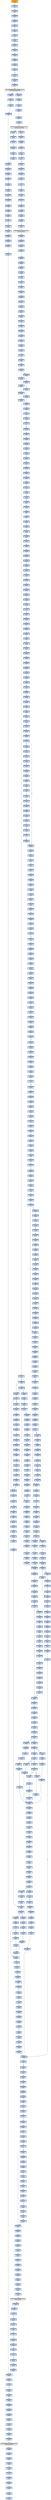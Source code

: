 strict digraph G {
	graph [bgcolor=transparent,
		name=G
	];
	node [color=lightsteelblue,
		fillcolor=lightsteelblue,
		shape=rectangle,
		style=filled
	];
	"0x004387e3"	[label="0x004387e3
cmpl"];
	"0x004387e5"	[label="0x004387e5
jae"];
	"0x004387e3" -> "0x004387e5"	[color="#000000"];
	"0x004389b1"	[label="0x004389b1
pushl"];
	"0x004389b2"	[label="0x004389b2
pushl"];
	"0x004389b1" -> "0x004389b2"	[color="#000000"];
	"0x004389c2"	[label="0x004389c2
incl"];
	"0x004389c3"	[label="0x004389c3
movb"];
	"0x004389c2" -> "0x004389c3"	[color="#000000"];
	"0x00438ea8"	[label="0x00438ea8
shll"];
	"0x00438eab"	[label="0x00438eab
movb"];
	"0x00438ea8" -> "0x00438eab"	[color="#000000"];
	"0x00438d34"	[label="0x00438d34
movl"];
	"0x00438d36"	[label="0x00438d36
movb"];
	"0x00438d34" -> "0x00438d36"	[color="#000000"];
	"0x00438abd"	[label="0x00438abd
pushl"];
	"0x00438ac2"	[label="0x00438ac2
call"];
	"0x00438abd" -> "0x00438ac2"	[color="#000000"];
	"0x004387b3"	[label="0x004387b3
pushl"];
	"0x004387b4"	[label="0x004387b4
movl"];
	"0x004387b3" -> "0x004387b4"	[color="#000000"];
	"0x00438864"	[label="0x00438864
xorl"];
	"0x00438866"	[label="0x00438866
movb"];
	"0x00438864" -> "0x00438866"	[color="#000000"];
	"0x00438b14"	[label="0x00438b14
movl"];
	"0x00438b1b"	[label="0x00438b1b
movl"];
	"0x00438b14" -> "0x00438b1b"	[color="#000000"];
	"0x00438993"	[label="0x00438993
incl"];
	"0x00438994"	[label="0x00438994
movl"];
	"0x00438993" -> "0x00438994"	[color="#000000"];
	"0x004380eb"	[label="0x004380eb
addl"];
	"0x004380f1"	[label="0x004380f1
pushl"];
	"0x004380eb" -> "0x004380f1"	[color="#000000"];
	"0x0043892b"	[label="0x0043892b
addl"];
	"0x0043892e"	[label="0x0043892e
cmpl"];
	"0x0043892b" -> "0x0043892e"	[color="#000000"];
	"0x00438b06"	[label="0x00438b06
movl"];
	"0x00438b08"	[label="0x00438b08
movl"];
	"0x00438b06" -> "0x00438b08"	[color="#000000"];
	"0x00438292"	[label="0x00438292
movl"];
	"0x00438298"	[label="0x00438298
movl"];
	"0x00438292" -> "0x00438298"	[color="#000000"];
	"0x00438395"	[label="0x00438395
pushl"];
	"0x00438396"	[label="0x00438396
pushl"];
	"0x00438395" -> "0x00438396"	[color="#000000"];
	"0x00438e6a"	[label="0x00438e6a
movl"];
	"0x00438e6d"	[label="0x00438e6d
movl"];
	"0x00438e6a" -> "0x00438e6d"	[color="#000000"];
	"0x00438bc7"	[label="0x00438bc7
call"];
	"0x004389b0"	[label="0x004389b0
pushl"];
	"0x00438bc7" -> "0x004389b0"	[color="#000000"];
	"0x00438153"	[label="0x00438153
popl"];
	"0x00438154"	[label="0x00438154
popl"];
	"0x00438153" -> "0x00438154"	[color="#000000"];
	"0x004388ad"	[label="0x004388ad
cmpl"];
	"0x004388b3"	[label="0x004388b3
movl"];
	"0x004388ad" -> "0x004388b3"	[color="#000000"];
	GETMODULEHANDLEA_KERNEL32_DLL	[color=lightgrey,
		fillcolor=lightgrey,
		label="GETMODULEHANDLEA_KERNEL32_DLL
GETMODULEHANDLEA"];
	"0x00438287"	[label="0x00438287
testl"];
	GETMODULEHANDLEA_KERNEL32_DLL -> "0x00438287"	[color="#000000"];
	"0x00438042"	[label="0x00438042
movl"];
	GETMODULEHANDLEA_KERNEL32_DLL -> "0x00438042"	[color="#000000"];
	"0x00438172"	[label="0x00438172
repz"];
	"0x00438174"	[label="0x00438174
movl"];
	"0x00438172" -> "0x00438174"	[color="#000000"];
	"0x00438a2f"	[label="0x00438a2f
jae"];
	"0x00438a38"	[label="0x00438a38
cmpl"];
	"0x00438a2f" -> "0x00438a38"	[color="#000000",
		label=T];
	"0x00438a31"	[label="0x00438a31
movl"];
	"0x00438a2f" -> "0x00438a31"	[color="#000000",
		label=F];
	"0x00438249"	[label="0x00438249
movl"];
	"0x0043824f"	[label="0x0043824f
orl"];
	"0x00438249" -> "0x0043824f"	[color="#000000"];
	"0x00438e8a"	[label="0x00438e8a
leal"];
	"0x00438e90"	[label="0x00438e90
call"];
	"0x00438e8a" -> "0x00438e90"	[color="#000000"];
	"0x00438d3b"	[label="0x00438d3b
incl"];
	"0x00438d3c"	[label="0x00438d3c
movl"];
	"0x00438d3b" -> "0x00438d3c"	[color="#000000"];
	"0x0043840c"	[label="0x0043840c
popl"];
	"0x0043840d"	[label="0x0043840d
orl"];
	"0x0043840c" -> "0x0043840d"	[color="#000000"];
	"0x00438918"	[label="0x00438918
repz"];
	"0x0043891a"	[label="0x0043891a
movl"];
	"0x00438918" -> "0x0043891a"	[color="#000000"];
	"0x00438a95"	[label="0x00438a95
pushl"];
	"0x00438a96"	[label="0x00438a96
call"];
	"0x00438a95" -> "0x00438a96"	[color="#000000"];
	"0x00438a44"	[label="0x00438a44
cmpl"];
	"0x00438a47"	[label="0x00438a47
jae"];
	"0x00438a44" -> "0x00438a47"	[color="#000000"];
	"0x00438289"	[label="0x00438289
jne"];
	"0x00438289" -> "0x00438292"	[color="#000000",
		label=T];
	VIRTUALPROTECT_KERNEL32_DLL	[color=lightgrey,
		fillcolor=lightgrey,
		label="VIRTUALPROTECT_KERNEL32_DLL
VIRTUALPROTECT"];
	"0x004383ff"	[label="0x004383ff
popl"];
	VIRTUALPROTECT_KERNEL32_DLL -> "0x004383ff"	[color="#000000"];
	"0x00438a83"	[label="0x00438a83
ret"];
	"0x00438e95"	[label="0x00438e95
addl"];
	"0x00438a83" -> "0x00438e95"	[color="#000000"];
	"0x00438d2d"	[label="0x00438d2d
cmpl"];
	"0x00438a83" -> "0x00438d2d"	[color="#000000"];
	"0x0043896d"	[label="0x0043896d
movb"];
	"0x00438970"	[label="0x00438970
testb"];
	"0x0043896d" -> "0x00438970"	[color="#000000"];
	"0x00438b0f"	[label="0x00438b0f
leal"];
	"0x00438b12"	[label="0x00438b12
movl"];
	"0x00438b0f" -> "0x00438b12"	[color="#000000"];
	"0x00438931"	[label="0x00438931
movl"];
	"0x00438935"	[label="0x00438935
movl"];
	"0x00438931" -> "0x00438935"	[color="#000000"];
	"0x00438e42"	[label="0x00438e42
movb"];
	"0x00438e46"	[label="0x00438e46
movl"];
	"0x00438e42" -> "0x00438e46"	[color="#000000"];
	"0x00438b72"	[label="0x00438b72
pushl"];
	"0x00438b74"	[label="0x00438b74
movl"];
	"0x00438b72" -> "0x00438b74"	[color="#000000"];
	"0x00438e97"	[label="0x00438e97
leal"];
	"0x00438e95" -> "0x00438e97"	[color="#000000"];
	"0x00438f03"	[label="0x00438f03
testl"];
	"0x00438f05"	[label="0x00438f05
je"];
	"0x00438f03" -> "0x00438f05"	[color="#000000"];
	"0x00438251"	[label="0x00438251
je"];
	"0x00438264"	[label="0x00438264
movl"];
	"0x00438251" -> "0x00438264"	[color="#000000",
		label=T];
	"0x004387ee"	[label="0x004387ee
movl"];
	"0x004387f2"	[label="0x004387f2
subl"];
	"0x004387ee" -> "0x004387f2"	[color="#000000"];
	"0x00438862"	[label="0x00438862
jbe"];
	"0x00438862" -> "0x00438864"	[color="#000000",
		label=F];
	"0x0043804f"	[label="0x0043804f
call"];
	GETPROCADDRESS_KERNEL32_DLL	[color=lightgrey,
		fillcolor=lightgrey,
		label="GETPROCADDRESS_KERNEL32_DLL
GETPROCADDRESS"];
	"0x0043804f" -> GETPROCADDRESS_KERNEL32_DLL	[color="#000000"];
	"0x004387a4"	[label="0x004387a4
pushl"];
	"0x004387a5"	[label="0x004387a5
movl"];
	"0x004387a4" -> "0x004387a5"	[color="#000000"];
	"0x00438885"	[label="0x00438885
movl"];
	"0x00438888"	[label="0x00438888
movl"];
	"0x00438885" -> "0x00438888"	[color="#000000"];
	"0x004387c4"	[label="0x004387c4
movl"];
	"0x004387c7"	[label="0x004387c7
movl"];
	"0x004387c4" -> "0x004387c7"	[color="#000000"];
	"0x00438cb2"	[label="0x00438cb2
movb"];
	"0x00438cb9"	[label="0x00438cb9
xorl"];
	"0x00438cb2" -> "0x00438cb9"	[color="#000000"];
	"0x0043811d"	[label="0x0043811d
xorl"];
	"0x0043811f"	[label="0x0043811f
orl"];
	"0x0043811d" -> "0x0043811f"	[color="#000000"];
	VIRTUALFREE_KERNEL32_DLL	[color=lightgrey,
		fillcolor=lightgrey,
		label="VIRTUALFREE_KERNEL32_DLL
VIRTUALFREE"];
	"0x004381a8"	[label="0x004381a8
movl"];
	VIRTUALFREE_KERNEL32_DLL -> "0x004381a8"	[color="#000000"];
	"0x004388bd"	[label="0x004388bd
movl"];
	"0x004388c1"	[label="0x004388c1
movl"];
	"0x004388bd" -> "0x004388c1"	[color="#000000"];
	"0x00438b0c"	[label="0x00438b0c
pushl"];
	"0x00438b08" -> "0x00438b0c"	[color="#000000"];
	"0x00438055"	[label="0x00438055
stosl"];
	"0x00438056"	[label="0x00438056
movb"];
	"0x00438055" -> "0x00438056"	[color="#000000"];
	"0x00438882"	[label="0x00438882
movl"];
	"0x00438882" -> "0x00438885"	[color="#000000"];
	"0x00438059"	[label="0x00438059
jne"];
	"0x0043805b"	[label="0x0043805b
cmpb"];
	"0x00438059" -> "0x0043805b"	[color="#000000",
		label=F];
	"0x00438aa3"	[label="0x00438aa3
movl"];
	"0x00438aa8"	[label="0x00438aa8
addl"];
	"0x00438aa3" -> "0x00438aa8"	[color="#000000"];
	"0x00438cf8"	[label="0x00438cf8
popl"];
	"0x00438cf9"	[label="0x00438cf9
subl"];
	"0x00438cf8" -> "0x00438cf9"	[color="#000000"];
	"0x00438a3b"	[label="0x00438a3b
jae"];
	"0x00438a38" -> "0x00438a3b"	[color="#000000"];
	"0x00438875"	[label="0x00438875
movl"];
	"0x00438877"	[label="0x00438877
jb"];
	"0x00438875" -> "0x00438877"	[color="#000000"];
	"0x0043801a"	[label="0x0043801a
addl"];
	"0x0043801c"	[label="0x0043801c
subl"];
	"0x0043801a" -> "0x0043801c"	[color="#000000"];
	"0x00438eae"	[label="0x00438eae
movb"];
	"0x00438eb2"	[label="0x00438eb2
movl"];
	"0x00438eae" -> "0x00438eb2"	[color="#000000"];
	"0x00438a6a"	[label="0x00438a6a
subl"];
	"0x00438a6c"	[label="0x00438a6c
subl"];
	"0x00438a6a" -> "0x00438a6c"	[color="#000000"];
	"0x004389ec"	[label="0x004389ec
jae"];
	"0x004389ee"	[label="0x004389ee
movl"];
	"0x004389ec" -> "0x004389ee"	[color="#000000",
		label=F];
	"0x00438ee4"	[label="0x00438ee4
movl"];
	"0x00438ee9"	[label="0x00438ee9
movl"];
	"0x00438ee4" -> "0x00438ee9"	[color="#000000"];
	"0x00438a7e"	[label="0x00438a7e
popl"];
	"0x00438a7f"	[label="0x00438a7f
movl"];
	"0x00438a7e" -> "0x00438a7f"	[color="#000000"];
	"0x00438425"	[label="0x00438425
ret"];
	"0x004387bb"	[label="0x004387bb
movb"];
	"0x004387bd"	[label="0x004387bd
incl"];
	"0x004387bb" -> "0x004387bd"	[color="#000000"];
	"0x0043805d"	[label="0x0043805d
jne"];
	"0x0043805b" -> "0x0043805d"	[color="#000000"];
	"0x00438161"	[label="0x00438161
movl"];
	"0x00438163"	[label="0x00438163
addl"];
	"0x00438161" -> "0x00438163"	[color="#000000"];
	"0x004389b3"	[label="0x004389b3
movl"];
	"0x004389b5"	[label="0x004389b5
pushl"];
	"0x004389b3" -> "0x004389b5"	[color="#000000"];
	"0x00438892"	[label="0x00438892
movl"];
	"0x0043889a"	[label="0x0043889a
movl"];
	"0x00438892" -> "0x0043889a"	[color="#000000"];
	"0x004388ab"	[label="0x004388ab
addl"];
	"0x004388ab" -> "0x004388ad"	[color="#000000"];
	"0x004387cb"	[label="0x004387cb
shll"];
	"0x004387c7" -> "0x004387cb"	[color="#000000"];
	"0x00438f25"	[label="0x00438f25
movl"];
	"0x00438f2b"	[label="0x00438f2b
movl"];
	"0x00438f25" -> "0x00438f2b"	[color="#000000"];
	"0x0043898f"	[label="0x0043898f
leal"];
	"0x0043898f" -> "0x00438993"	[color="#000000"];
	"0x00438a3d"	[label="0x00438a3d
movl"];
	"0x00438a42"	[label="0x00438a42
jmp"];
	"0x00438a3d" -> "0x00438a42"	[color="#000000"];
	"0x00438e3f"	[label="0x00438e3f
movb"];
	"0x00438e41"	[label="0x00438e41
incl"];
	"0x00438e3f" -> "0x00438e41"	[color="#000000"];
	"0x004389a1"	[label="0x004389a1
popl"];
	"0x004389a2"	[label="0x004389a2
popl"];
	"0x004389a1" -> "0x004389a2"	[color="#000000"];
	"0x00438058"	[label="0x00438058
scasb"];
	"0x00438056" -> "0x00438058"	[color="#000000"];
	"0x00438826"	[label="0x00438826
movl"];
	"0x0043882c"	[label="0x0043882c
addl"];
	"0x00438826" -> "0x0043882c"	[color="#000000"];
	"0x004389a4"	[label="0x004389a4
movb"];
	"0x004389a6"	[label="0x004389a6
popl"];
	"0x004389a4" -> "0x004389a6"	[color="#000000"];
	"0x00438eb8"	[label="0x00438eb8
movl"];
	"0x00438ebc"	[label="0x00438ebc
andl"];
	"0x00438eb8" -> "0x00438ebc"	[color="#000000"];
	"0x00438e26"	[label="0x00438e26
cmpl"];
	"0x00438e29"	[label="0x00438e29
jb"];
	"0x00438e26" -> "0x00438e29"	[color="#000000"];
	"0x00438ce5"	[label="0x00438ce5
popl"];
	"0x00438ce6"	[label="0x00438ce6
popl"];
	"0x00438ce5" -> "0x00438ce6"	[color="#000000"];
	"0x004382a2"	[label="0x004382a2
movl"];
	"0x004382a8"	[label="0x004382a8
movl"];
	"0x004382a2" -> "0x004382a8"	[color="#000000"];
	"0x00438103"	[label="0x00438103
cmpb"];
	"0x00438106"	[label="0x00438106
jne"];
	"0x00438103" -> "0x00438106"	[color="#000000"];
	"0x004386e3"	[label="0x004386e3
movl"];
	"0x004386ea"	[label="0x004386ea
pushl"];
	"0x004386e3" -> "0x004386ea"	[color="#000000"];
	"0x004381c0"	[label="0x004381c0
movl"];
	"0x004381c6"	[label="0x004381c6
subl"];
	"0x004381c0" -> "0x004381c6"	[color="#000000"];
	"0x0043872f"	[label="0x0043872f
ret"];
	"0x00438101"	[label="0x00438101
movb"];
	"0x0043872f" -> "0x00438101"	[color="#000000"];
	"0x00438e74"	[label="0x00438e74
addl"];
	"0x00438e76"	[label="0x00438e76
shrl"];
	"0x00438e74" -> "0x00438e76"	[color="#000000"];
	"0x0043883a"	[label="0x0043883a
pushl"];
	"0x0043883b"	[label="0x0043883b
pushl"];
	"0x0043883a" -> "0x0043883b"	[color="#000000"];
	"0x004387f6"	[label="0x004387f6
movl"];
	"0x004387fb"	[label="0x004387fb
subl"];
	"0x004387f6" -> "0x004387fb"	[color="#000000"];
	"0x0043800d"	[label="0x0043800d
ret"];
	"0x00438008"	[label="0x00438008
jmp"];
	"0x0043800d" -> "0x00438008"	[color="#000000"];
	"0x004380fb"	[label="0x004380fb
pushl"];
	"0x004380fc"	[label="0x004380fc
call"];
	"0x004380fb" -> "0x004380fc"	[color="#000000"];
	"0x004381ba"	[label="0x004381ba
movl"];
	"0x004381ba" -> "0x004381c0"	[color="#000000"];
	"0x00438cc5"	[label="0x00438cc5
incl"];
	"0x00438cc6"	[label="0x00438cc6
cmpl"];
	"0x00438cc5" -> "0x00438cc6"	[color="#000000"];
	"0x00438e1f"	[label="0x00438e1f
popl"];
	"0x00438e20"	[label="0x00438e20
testb"];
	"0x00438e1f" -> "0x00438e20"	[color="#000000"];
	"0x00438831"	[label="0x00438831
ret"];
	"0x0043882c" -> "0x00438831"	[color="#000000"];
	"0x004380a1"	[label="0x004380a1
leal"];
	"0x004380a7"	[label="0x004380a7
cmpl"];
	"0x004380a1" -> "0x004380a7"	[color="#000000"];
	"0x00438e34"	[label="0x00438e34
jb"];
	"0x00438e36"	[label="0x00438e36
movl"];
	"0x00438e34" -> "0x00438e36"	[color="#000000",
		label=F];
	"0x00438e67"	[label="0x00438e67
movl"];
	"0x00438e34" -> "0x00438e67"	[color="#000000",
		label=T];
	"0x00438b69"	[label="0x00438b69
pushl"];
	"0x00438b6a"	[label="0x00438b6a
movl"];
	"0x00438b69" -> "0x00438b6a"	[color="#000000"];
	"0x004389d3"	[label="0x004389d3
andl"];
	"0x004389d9"	[label="0x004389d9
orl"];
	"0x004389d3" -> "0x004389d9"	[color="#000000"];
	"0x00438121"	[label="0x00438121
je"];
	"0x0043811f" -> "0x00438121"	[color="#000000"];
	"0x0043897a"	[label="0x0043897a
andl"];
	"0x0043897f"	[label="0x0043897f
movl"];
	"0x0043897a" -> "0x0043897f"	[color="#000000"];
	"0x0043837e"	[label="0x0043837e
movl"];
	"0x00438384"	[label="0x00438384
jmp"];
	"0x0043837e" -> "0x00438384"	[color="#000000"];
	"0x00438a7d"	[label="0x00438a7d
popl"];
	"0x00438a7d" -> "0x00438a7e"	[color="#000000"];
	"0x00438394"	[label="0x00438394
pushl"];
	"0x00438394" -> "0x00438395"	[color="#000000"];
	"0x004380b7"	[label="0x004380b7
pushl"];
	"0x004380bc"	[label="0x004380bc
pushl"];
	"0x004380b7" -> "0x004380bc"	[color="#000000"];
	"0x004387fd"	[label="0x004387fd
andl"];
	"0x00438802"	[label="0x00438802
shrl"];
	"0x004387fd" -> "0x00438802"	[color="#000000"];
	"0x0043816f"	[label="0x0043816f
sarl"];
	"0x0043816f" -> "0x00438172"	[color="#000000"];
	"0x004389a7"	[label="0x004389a7
addl"];
	"0x004389a6" -> "0x004389a7"	[color="#000000"];
	"0x004388c4"	[label="0x004388c4
movl"];
	"0x004388c1" -> "0x004388c4"	[color="#000000"];
	"0x00438e9c"	[label="0x00438e9c
cmpl"];
	"0x00438e29" -> "0x00438e9c"	[color="#000000",
		label=T];
	"0x00438e2b"	[label="0x00438e2b
movl"];
	"0x00438e29" -> "0x00438e2b"	[color="#000000",
		label=F];
	"0x0043895a"	[label="0x0043895a
movl"];
	"0x00438960"	[label="0x00438960
xorl"];
	"0x0043895a" -> "0x00438960"	[color="#000000"];
	"0x00438243"	[label="0x00438243
movl"];
	"0x00438243" -> "0x00438249"	[color="#000000"];
	"0x0043891e"	[label="0x0043891e
movl"];
	"0x00438922"	[label="0x00438922
movl"];
	"0x0043891e" -> "0x00438922"	[color="#000000"];
	"0x00438f07"	[label="0x00438f07
movl"];
	"0x00438f0d"	[label="0x00438f0d
movl"];
	"0x00438f07" -> "0x00438f0d"	[color="#000000"];
	"0x0043881d"	[label="0x0043881d
movl"];
	"0x00438823"	[label="0x00438823
leal"];
	"0x0043881d" -> "0x00438823"	[color="#000000"];
	"0x00438a8d"	[label="0x00438a8d
leal"];
	"0x00438a93"	[label="0x00438a93
movl"];
	"0x00438a8d" -> "0x00438a93"	[color="#000000"];
	"0x0043800b"	[label="0x0043800b
incl"];
	"0x0043800c"	[label="0x0043800c
pushl"];
	"0x0043800b" -> "0x0043800c"	[color="#000000"];
	"0x00438972"	[label="0x00438972
je"];
	"0x00438974"	[label="0x00438974
movl"];
	"0x00438972" -> "0x00438974"	[color="#000000",
		label=F];
	"0x00438996"	[label="0x00438996
movl"];
	"0x00438972" -> "0x00438996"	[color="#000000",
		label=T];
	"0x00438afe"	[label="0x00438afe
popl"];
	"0x00438aff"	[label="0x00438aff
ret"];
	"0x00438afe" -> "0x00438aff"	[color="#000000"];
	"0x00438101" -> "0x00438103"	[color="#000000"];
	"0x00438a36"	[label="0x00438a36
jmp"];
	"0x00438a31" -> "0x00438a36"	[color="#000000"];
	"0x00438e50"	[label="0x00438e50
andl"];
	"0x00438e55"	[label="0x00438e55
addl"];
	"0x00438e50" -> "0x00438e55"	[color="#000000"];
	"0x004386d2"	[label="0x004386d2
leal"];
	"0x004386d6"	[label="0x004386d6
pushl"];
	"0x004386d2" -> "0x004386d6"	[color="#000000"];
	"0x004388e6"	[label="0x004388e6
shrl"];
	"0x004388e9"	[label="0x004388e9
movl"];
	"0x004388e6" -> "0x004388e9"	[color="#000000"];
	"0x00438f31"	[label="0x00438f31
movl"];
	"0x00438f2b" -> "0x00438f31"	[color="#000000"];
	"0x0043880f"	[label="0x0043880f
movl"];
	"0x00438ac2" -> "0x0043880f"	[color="#000000"];
	"0x00438974" -> "0x0043897a"	[color="#000000"];
	"0x0043810f"	[label="0x0043810f
pushl"];
	"0x00438110"	[label="0x00438110
pushl"];
	"0x0043810f" -> "0x00438110"	[color="#000000"];
	"0x004389c0"	[label="0x004389c0
movb"];
	"0x004389c0" -> "0x004389c2"	[color="#000000"];
	"0x0043804e"	[label="0x0043804e
pushl"];
	"0x0043804e" -> "0x0043804f"	[color="#000000"];
	"0x004380be"	[label="0x004380be
call"];
	"0x004380bc" -> "0x004380be"	[color="#000000"];
	"0x004387ce"	[label="0x004387ce
andl"];
	"0x004387d4"	[label="0x004387d4
orl"];
	"0x004387ce" -> "0x004387d4"	[color="#000000"];
	"0x00438a9b"	[label="0x00438a9b
movb"];
	"0x00438aa2"	[label="0x00438aa2
popl"];
	"0x00438a9b" -> "0x00438aa2"	[color="#000000"];
	"0x004388c7"	[label="0x004388c7
addl"];
	"0x004388c9"	[label="0x004388c9
cmpl"];
	"0x004388c7" -> "0x004388c9"	[color="#000000"];
	"0x00438813"	[label="0x00438813
movl"];
	"0x00438817"	[label="0x00438817
movl"];
	"0x00438813" -> "0x00438817"	[color="#000000"];
	"0x0043880a"	[label="0x0043880a
popl"];
	"0x0043880b"	[label="0x0043880b
popl"];
	"0x0043880a" -> "0x0043880b"	[color="#000000"];
	"0x00438e9a"	[label="0x00438e9a
jmp"];
	"0x00438e97" -> "0x00438e9a"	[color="#000000"];
	"0x004387c2"	[label="0x004387c2
movl"];
	"0x004387c2" -> "0x004387c4"	[color="#000000"];
	"0x00438823" -> "0x00438826"	[color="#000000"];
	"0x00438ec6"	[label="0x00438ec6
movl"];
	"0x00438ec8"	[label="0x00438ec8
cmpl"];
	"0x00438ec6" -> "0x00438ec8"	[color="#000000"];
	"0x00438ea0"	[label="0x00438ea0
jb"];
	"0x00438ed3"	[label="0x00438ed3
movl"];
	"0x00438ea0" -> "0x00438ed3"	[color="#000000",
		label=T];
	"0x00438ea2"	[label="0x00438ea2
movl"];
	"0x00438ea0" -> "0x00438ea2"	[color="#000000",
		label=F];
	"0x00438970" -> "0x00438972"	[color="#000000"];
	"0x00438aab"	[label="0x00438aab
shll"];
	"0x00438aad"	[label="0x00438aad
addl"];
	"0x00438aab" -> "0x00438aad"	[color="#000000"];
	"0x00438e58"	[label="0x00438e58
orl"];
	"0x00438e5a"	[label="0x00438e5a
movl"];
	"0x00438e58" -> "0x00438e5a"	[color="#000000"];
	"0x00438f80"	[label="0x00438f80
popl"];
	"0x00438f81"	[label="0x00438f81
popl"];
	"0x00438f80" -> "0x00438f81"	[color="#000000"];
	"0x00438ead"	[label="0x00438ead
incl"];
	"0x00438ead" -> "0x00438eae"	[color="#000000"];
	"0x00438ab5"	[label="0x00438ab5
movl"];
	"0x00438ab9"	[label="0x00438ab9
leal"];
	"0x00438ab5" -> "0x00438ab9"	[color="#000000"];
	"0x00438375"	[label="0x00438375
movl"];
	"0x00438378"	[label="0x00438378
movl"];
	"0x00438375" -> "0x00438378"	[color="#000000"];
	"0x00438a65"	[label="0x00438a65
movl"];
	"0x00438a65" -> "0x00438a6a"	[color="#000000"];
	"0x00438a77"	[label="0x00438a77
movl"];
	"0x00438a77" -> "0x00438a7d"	[color="#000000"];
	"0x004387f4"	[label="0x004387f4
shrl"];
	"0x004387f2" -> "0x004387f4"	[color="#000000"];
	"0x00438f5b"	[label="0x00438f5b
addl"];
	"0x00438f5d"	[label="0x00438f5d
movl"];
	"0x00438f5b" -> "0x00438f5d"	[color="#000000"];
	"0x004386d7"	[label="0x004386d7
call"];
	"0x00438a84"	[label="0x00438a84
pushl"];
	"0x004386d7" -> "0x00438a84"	[color="#000000"];
	"0x00438cea"	[label="0x00438cea
popl"];
	"0x00438ceb"	[label="0x00438ceb
addl"];
	"0x00438cea" -> "0x00438ceb"	[color="#000000"];
	"0x004382b9"	[label="0x004382b9
movl"];
	"0x004382bb"	[label="0x004382bb
movl"];
	"0x004382b9" -> "0x004382bb"	[color="#000000"];
	"0x00438b4f"	[label="0x00438b4f
movl"];
	"0x00438b55"	[label="0x00438b55
repz"];
	"0x00438b4f" -> "0x00438b55"	[color="#000000"];
	"0x00438b5a"	[label="0x00438b5a
call"];
	"0x00438b63"	[label="0x00438b63
subl"];
	"0x00438b5a" -> "0x00438b63"	[color="#000000"];
	"0x00438e22"	[label="0x00438e22
movl"];
	"0x00438e24"	[label="0x00438e24
je"];
	"0x00438e22" -> "0x00438e24"	[color="#000000"];
	"0x00438efa"	[label="0x00438efa
jae"];
	"0x00438efc"	[label="0x00438efc
movl"];
	"0x00438efa" -> "0x00438efc"	[color="#000000",
		label=F];
	"0x00438f16"	[label="0x00438f16
movl"];
	"0x00438efa" -> "0x00438f16"	[color="#000000",
		label=T];
	"0x00438f39"	[label="0x00438f39
movl"];
	"0x00438f3d"	[label="0x00438f3d
incl"];
	"0x00438f39" -> "0x00438f3d"	[color="#000000"];
	"0x004388d5"	[label="0x004388d5
movl"];
	"0x004388d8"	[label="0x004388d8
movl"];
	"0x004388d5" -> "0x004388d8"	[color="#000000"];
	"0x00438a22"	[label="0x00438a22
cmpl"];
	"0x00438a25"	[label="0x00438a25
sbbl"];
	"0x00438a22" -> "0x00438a25"	[color="#000000"];
	"0x00438b37"	[label="0x00438b37
movl"];
	"0x00438b3d"	[label="0x00438b3d
movl"];
	"0x00438b37" -> "0x00438b3d"	[color="#000000"];
	"0x00438a49"	[label="0x00438a49
movl"];
	"0x00438a4e"	[label="0x00438a4e
jmp"];
	"0x00438a49" -> "0x00438a4e"	[color="#000000"];
	"0x00438a05"	[label="0x00438a05
cmpl"];
	"0x00438a07"	[label="0x00438a07
jae"];
	"0x00438a05" -> "0x00438a07"	[color="#000000"];
	"0x00438cff"	[label="0x00438cff
ret"];
	"0x00438cff" -> "0x00438a9b"	[color="#000000"];
	"0x00438e18"	[label="0x00438e18
movb"];
	"0x00438cff" -> "0x00438e18"	[color="#000000"];
	"0x0043883c"	[label="0x0043883c
pushl"];
	"0x0043883d"	[label="0x0043883d
movl"];
	"0x0043883c" -> "0x0043883d"	[color="#000000"];
	"0x004381b0"	[label="0x004381b0
je"];
	"0x004381b0" -> "0x004381ba"	[color="#000000",
		label=T];
	"0x00438274"	[label="0x00438274
testl"];
	"0x00438276"	[label="0x00438276
je"];
	"0x00438274" -> "0x00438276"	[color="#000000"];
	"0x00438ede"	[label="0x00438ede
subl"];
	"0x00438ee0"	[label="0x00438ee0
addl"];
	"0x00438ede" -> "0x00438ee0"	[color="#000000"];
	"0x00438ef7"	[label="0x00438ef7
cmpl"];
	"0x00438e9a" -> "0x00438ef7"	[color="#000000"];
	"0x00438f85"	[label="0x00438f85
popl"];
	"0x00438f86"	[label="0x00438f86
addl"];
	"0x00438f85" -> "0x00438f86"	[color="#000000"];
	"0x00438ef3"	[label="0x00438ef3
shrl"];
	"0x00438ef5"	[label="0x00438ef5
addl"];
	"0x00438ef3" -> "0x00438ef5"	[color="#000000"];
	"0x00438a6e"	[label="0x00438a6e
popl"];
	"0x00438a6f"	[label="0x00438a6f
shrl"];
	"0x00438a6e" -> "0x00438a6f"	[color="#000000"];
	"0x00438058" -> "0x00438059"	[color="#000000"];
	"0x00438014"	[label="0x00438014
popl"];
	"0x00438015"	[label="0x00438015
movl"];
	"0x00438014" -> "0x00438015"	[color="#000000"];
	"0x004382f0"	[label="0x004382f0
popl"];
	"0x004382f1"	[label="0x004382f1
jne"];
	"0x004382f0" -> "0x004382f1"	[color="#000000"];
	"0x00438269"	[label="0x00438269
movl"];
	"0x0043826f"	[label="0x0043826f
addl"];
	"0x00438269" -> "0x0043826f"	[color="#000000"];
	"0x004388eb"	[label="0x004388eb
andl"];
	"0x004388f0"	[label="0x004388f0
subl"];
	"0x004388eb" -> "0x004388f0"	[color="#000000"];
	"0x00438a62"	[label="0x00438a62
movl"];
	"0x00438a62" -> "0x00438a65"	[color="#000000"];
	"0x004389bc"	[label="0x004389bc
jb"];
	"0x004389bc" -> "0x004389ee"	[color="#000000",
		label=T];
	"0x004389be"	[label="0x004389be
movl"];
	"0x004389bc" -> "0x004389be"	[color="#000000",
		label=F];
	"0x00438e82"	[label="0x00438e82
andl"];
	"0x00438e88"	[label="0x00438e88
shrl"];
	"0x00438e82" -> "0x00438e88"	[color="#000000"];
	"0x004382ee"	[label="0x004382ee
testl"];
	"0x004382ee" -> "0x004382f0"	[color="#000000"];
	"0x00438988"	[label="0x00438988
movb"];
	"0x0043898b"	[label="0x0043898b
movl"];
	"0x00438988" -> "0x0043898b"	[color="#000000"];
	"0x004387eb"	[label="0x004387eb
movl"];
	"0x004387eb" -> "0x004387ee"	[color="#000000"];
	"0x00438b57"	[label="0x00438b57
movl"];
	"0x00438b59"	[label="0x00438b59
stosb"];
	"0x00438b57" -> "0x00438b59"	[color="#000000"];
	"0x00438a87"	[label="0x00438a87
movl"];
	"0x00438a89"	[label="0x00438a89
xorl"];
	"0x00438a87" -> "0x00438a89"	[color="#000000"];
	"0x00438ec4"	[label="0x00438ec4
orl"];
	"0x00438ec4" -> "0x00438ec6"	[color="#000000"];
	"0x0043800e"	[label="0x0043800e
call"];
	"0x0043800e" -> "0x00438014"	[color="#000000"];
	"0x00438ef7" -> "0x00438efa"	[color="#000000"];
	"0x004387d6"	[label="0x004387d6
movl"];
	"0x004387d9"	[label="0x004387d9
addl"];
	"0x004387d6" -> "0x004387d9"	[color="#000000"];
	"0x00438a0f"	[label="0x00438a0f
movl"];
	"0x00438a11"	[label="0x00438a11
shrl"];
	"0x00438a0f" -> "0x00438a11"	[color="#000000"];
	"0x00438002"	[label="0x00438002
call"];
	"0x0043800a"	[label="0x0043800a
popl"];
	"0x00438002" -> "0x0043800a"	[color="#000000"];
	"0x00438851"	[label="0x00438851
xorl"];
	"0x00438853"	[label="0x00438853
repz"];
	"0x00438851" -> "0x00438853"	[color="#000000"];
	"0x00438a8b"	[label="0x00438a8b
xorl"];
	"0x00438a8b" -> "0x00438a8d"	[color="#000000"];
	"0x00438095"	[label="0x00438095
je"];
	"0x00438095" -> "0x004380a1"	[color="#000000",
		label=T];
	"0x00438b32"	[label="0x00438b32
movl"];
	"0x00438b32" -> "0x00438b37"	[color="#000000"];
	"0x0043815f"	[label="0x0043815f
movl"];
	"0x0043815f" -> "0x00438161"	[color="#000000"];
	"0x00438ee2"	[label="0x00438ee2
shrl"];
	"0x00438ee2" -> "0x00438ee4"	[color="#000000"];
	"0x004387cb" -> "0x004387ce"	[color="#000000"];
	"0x00438181"	[label="0x00438181
pushl"];
	"0x00438183"	[label="0x00438183
pushl"];
	"0x00438181" -> "0x00438183"	[color="#000000"];
	"0x004389e4"	[label="0x004389e4
movl"];
	"0x004389e6"	[label="0x004389e6
movl"];
	"0x004389e4" -> "0x004389e6"	[color="#000000"];
	"0x0043824f" -> "0x00438251"	[color="#000000"];
	"0x00438efc" -> "0x00438f03"	[color="#000000"];
	"0x004388dc"	[label="0x004388dc
movl"];
	"0x004388d8" -> "0x004388dc"	[color="#000000"];
	"0x00438e9c" -> "0x00438ea0"	[color="#000000"];
	"0x00438e72"	[label="0x00438e72
subl"];
	"0x00438e6d" -> "0x00438e72"	[color="#000000"];
	"0x0043890a"	[label="0x0043890a
shrl"];
	"0x0043890d"	[label="0x0043890d
repz"];
	"0x0043890a" -> "0x0043890d"	[color="#000000"];
	"0x00438915"	[label="0x00438915
andl"];
	"0x00438915" -> "0x00438918"	[color="#000000"];
	"0x00438a58"	[label="0x00438a58
movl"];
	"0x00438a5a"	[label="0x00438a5a
movl"];
	"0x00438a58" -> "0x00438a5a"	[color="#000000"];
	"0x00438ecb"	[label="0x00438ecb
movl"];
	"0x00438ec8" -> "0x00438ecb"	[color="#000000"];
	"0x00438bc3"	[label="0x00438bc3
xorl"];
	"0x00438bc5"	[label="0x00438bc5
movl"];
	"0x00438bc3" -> "0x00438bc5"	[color="#000000"];
	"0x00438d32"	[label="0x00438d32
jae"];
	"0x00438d2d" -> "0x00438d32"	[color="#000000"];
	"0x00438e39"	[label="0x00438e39
movl"];
	"0x00438e36" -> "0x00438e39"	[color="#000000"];
	"0x00438ca5"	[label="0x00438ca5
jne"];
	"0x00438ca5" -> "0x00438cb2"	[color="#000000",
		label=T];
	"0x00438855"	[label="0x00438855
movl"];
	"0x0043885c"	[label="0x0043885c
cmpl"];
	"0x00438855" -> "0x0043885c"	[color="#000000"];
	"0x00438112"	[label="0x00438112
movl"];
	"0x00438114"	[label="0x00438114
subl"];
	"0x00438112" -> "0x00438114"	[color="#000000"];
	"0x0043883f"	[label="0x0043883f
pushl"];
	"0x00438840"	[label="0x00438840
movl"];
	"0x0043883f" -> "0x00438840"	[color="#000000"];
	"0x00438af1"	[label="0x00438af1
movl"];
	"0x00438af7"	[label="0x00438af7
popl"];
	"0x00438af1" -> "0x00438af7"	[color="#000000"];
	"0x00438f55"	[label="0x00438f55
jb"];
	"0x00438f57"	[label="0x00438f57
movl"];
	"0x00438f55" -> "0x00438f57"	[color="#000000",
		label=F];
	"0x00438ca3"	[label="0x00438ca3
testb"];
	"0x00438ca3" -> "0x00438ca5"	[color="#000000"];
	"0x004387a7"	[label="0x004387a7
pushl"];
	"0x004387a5" -> "0x004387a7"	[color="#000000"];
	"0x00438cda"	[label="0x00438cda
leal"];
	"0x00438cde"	[label="0x00438cde
movl"];
	"0x00438cda" -> "0x00438cde"	[color="#000000"];
	"0x00438a2c"	[label="0x00438a2c
cmpl"];
	"0x00438a2c" -> "0x00438a2f"	[color="#000000"];
	"0x00438398"	[label="0x00438398
pushl"];
	"0x0043839a"	[label="0x0043839a
pushl"];
	"0x00438398" -> "0x0043839a"	[color="#000000"];
	"0x00438f1c"	[label="0x00438f1c
movl"];
	"0x00438f22"	[label="0x00438f22
leal"];
	"0x00438f1c" -> "0x00438f22"	[color="#000000"];
	"0x00438b71"	[label="0x00438b71
pushl"];
	"0x00438b71" -> "0x00438b72"	[color="#000000"];
	"0x004388f2"	[label="0x004388f2
addl"];
	"0x004388f4"	[label="0x004388f4
movb"];
	"0x004388f2" -> "0x004388f4"	[color="#000000"];
	"0x00438e78"	[label="0x00438e78
movl"];
	"0x00438e76" -> "0x00438e78"	[color="#000000"];
	"0x004389f1"	[label="0x004389f1
movl"];
	"0x004389ee" -> "0x004389f1"	[color="#000000"];
	"0x00438ab3"	[label="0x00438ab3
jb"];
	"0x00438ab3" -> "0x00438ab5"	[color="#000000",
		label=F];
	"0x00438a20"	[label="0x00438a20
jae"];
	"0x00438a20" -> "0x00438a22"	[color="#000000",
		label=F];
	"0x00438a20" -> "0x00438a2c"	[color="#000000",
		label=T];
	"0x00438ce7"	[label="0x00438ce7
popl"];
	"0x00438ce6" -> "0x00438ce7"	[color="#000000"];
	"0x00438b02"	[label="0x00438b02
movl"];
	"0x00438b02" -> "0x00438b06"	[color="#000000"];
	"0x00438abc"	[label="0x00438abc
pushl"];
	"0x00438abc" -> "0x00438abd"	[color="#000000"];
	"0x00438845"	[label="0x00438845
movl"];
	"0x0043884b"	[label="0x0043884b
xorl"];
	"0x00438845" -> "0x0043884b"	[color="#000000"];
	"0x00438994" -> "0x00438996"	[color="#000000"];
	"0x0043840f"	[label="0x0043840f
movl"];
	"0x0043840d" -> "0x0043840f"	[color="#000000"];
	"0x00438869"	[label="0x00438869
movl"];
	"0x0043886d"	[label="0x0043886d
leal"];
	"0x00438869" -> "0x0043886d"	[color="#000000"];
	"0x004387be"	[label="0x004387be
movb"];
	"0x004387be" -> "0x004387c2"	[color="#000000"];
	"0x0043892a"	[label="0x0043892a
decl"];
	"0x0043892a" -> "0x0043892b"	[color="#000000"];
	"0x00438015" -> "0x0043801a"	[color="#000000"];
	"0x004386ec"	[label="0x004386ec
leal"];
	"0x004386f0"	[label="0x004386f0
call"];
	"0x004386ec" -> "0x004386f0"	[color="#000000"];
	"0x00438949"	[label="0x00438949
je"];
	"0x00438949" -> "0x0043895a"	[color="#000000",
		label=T];
	"0x00438062"	[label="0x00438062
jmp"];
	"0x0043808d"	[label="0x0043808d
movl"];
	"0x00438062" -> "0x0043808d"	[color="#000000"];
	"0x004381c8"	[label="0x004381c8
je"];
	"0x004381c6" -> "0x004381c8"	[color="#000000"];
	"0x00438b6c"	[label="0x00438b6c
pushl"];
	"0x00438b6d"	[label="0x00438b6d
pushl"];
	"0x00438b6c" -> "0x00438b6d"	[color="#000000"];
	"0x004386c8"	[label="0x004386c8
movl"];
	"0x004380fc" -> "0x004386c8"	[color="#000000"];
	"0x00438a82"	[label="0x00438a82
popl"];
	"0x00438a7f" -> "0x00438a82"	[color="#000000"];
	"0x004388f0" -> "0x004388f2"	[color="#000000"];
	"0x00438f16" -> "0x00438f1c"	[color="#000000"];
	"0x00438cc9"	[label="0x00438cc9
jb"];
	"0x00438ccb"	[label="0x00438ccb
jmp"];
	"0x00438cc9" -> "0x00438ccb"	[color="#000000",
		label=F];
	"0x00438e5c"	[label="0x00438e5c
cmpl"];
	"0x00438e5a" -> "0x00438e5c"	[color="#000000"];
	"0x00438f45"	[label="0x00438f45
jae"];
	"0x00438f47"	[label="0x00438f47
movl"];
	"0x00438f45" -> "0x00438f47"	[color="#000000",
		label=F];
	"0x00438879"	[label="0x00438879
movl"];
	"0x00438877" -> "0x00438879"	[color="#000000",
		label=F];
	"0x0043885e"	[label="0x0043885e
movl"];
	"0x0043885c" -> "0x0043885e"	[color="#000000"];
	"0x0043890f"	[label="0x0043890f
movl"];
	"0x0043890d" -> "0x0043890f"	[color="#000000"];
	"0x00438929"	[label="0x00438929
incl"];
	"0x00438929" -> "0x0043892a"	[color="#000000"];
	"0x00438151"	[label="0x00438151
popl"];
	"0x00438121" -> "0x00438151"	[color="#000000",
		label=T];
	"0x00438cbb"	[label="0x00438cbb
cmpb"];
	"0x00438cb9" -> "0x00438cbb"	[color="#000000"];
	"0x00438176"	[label="0x00438176
andl"];
	"0x00438174" -> "0x00438176"	[color="#000000"];
	"0x00438179"	[label="0x00438179
repz"];
	"0x0043817b"	[label="0x0043817b
popl"];
	"0x00438179" -> "0x0043817b"	[color="#000000"];
	"0x00438807"	[label="0x00438807
movl"];
	"0x00438807" -> "0x0043880a"	[color="#000000"];
	"0x00438389"	[label="0x00438389
movl"];
	"0x0043838f"	[label="0x0043838f
movl"];
	"0x00438389" -> "0x0043838f"	[color="#000000"];
	"0x00438cc6" -> "0x00438cc9"	[color="#000000"];
	"0x00438152"	[label="0x00438152
popl"];
	"0x00438152" -> "0x00438153"	[color="#000000"];
	"0x004382b3"	[label="0x004382b3
addl"];
	"0x004382b3" -> "0x004382b9"	[color="#000000"];
	"0x00438962"	[label="0x00438962
testl"];
	"0x00438960" -> "0x00438962"	[color="#000000"];
	"0x00438873"	[label="0x00438873
cmpl"];
	"0x00438873" -> "0x00438875"	[color="#000000"];
	"0x00438bc5" -> "0x00438bc7"	[color="#000000"];
	"0x0043893d"	[label="0x0043893d
jge"];
	"0x00438943"	[label="0x00438943
cmpl"];
	"0x0043893d" -> "0x00438943"	[color="#000000",
		label=F];
	"0x00438b0d"	[label="0x00438b0d
movl"];
	"0x00438b0d" -> "0x00438b0f"	[color="#000000"];
	"0x004387ad"	[label="0x004387ad
pushl"];
	"0x004387ae"	[label="0x004387ae
cmpl"];
	"0x004387ad" -> "0x004387ae"	[color="#000000"];
	"0x004389e9"	[label="0x004389e9
cmpl"];
	"0x004389e6" -> "0x004389e9"	[color="#000000"];
	"0x00438ec1"	[label="0x00438ec1
addl"];
	"0x00438ec1" -> "0x00438ec4"	[color="#000000"];
	"0x00438eb5"	[label="0x00438eb5
movl"];
	"0x00438eb2" -> "0x00438eb5"	[color="#000000"];
	"0x00438e88" -> "0x00438e8a"	[color="#000000"];
	"0x00438b98"	[label="0x00438b98
movb"];
	"0x00438b9c"	[label="0x00438b9c
incl"];
	"0x00438b98" -> "0x00438b9c"	[color="#000000"];
	"0x004387d4" -> "0x004387d6"	[color="#000000"];
	"0x00438e90" -> "0x004389b0"	[color="#000000"];
	"0x00438a6c" -> "0x00438a6e"	[color="#000000"];
	"0x004387f4" -> "0x004387f6"	[color="#000000"];
	"0x00438108"	[label="0x00438108
incb"];
	"0x0043810e"	[label="0x0043810e
pushl"];
	"0x00438108" -> "0x0043810e"	[color="#000000"];
	"0x00438b12" -> "0x00438b14"	[color="#000000"];
	"0x00438e62"	[label="0x00438e62
movl"];
	"0x00438e65"	[label="0x00438e65
jae"];
	"0x00438e62" -> "0x00438e65"	[color="#000000"];
	"0x004382aa"	[label="0x004382aa
testl"];
	"0x004382ac"	[label="0x004382ac
jne"];
	"0x004382aa" -> "0x004382ac"	[color="#000000"];
	"0x00438b76"	[label="0x00438b76
call"];
	"0x00438b76" -> "0x004387a4"	[color="#000000"];
	"0x00438392"	[label="0x00438392
addl"];
	"0x00438392" -> "0x00438394"	[color="#000000"];
	"0x004389b8"	[label="0x004389b8
cmpl"];
	"0x004389b8" -> "0x004389bc"	[color="#000000"];
	"0x004386cc"	[label="0x004386cc
subl"];
	"0x004386c8" -> "0x004386cc"	[color="#000000"];
	"0x00438f3e"	[label="0x00438f3e
leal"];
	"0x00438f41"	[label="0x00438f41
cmpl"];
	"0x00438f3e" -> "0x00438f41"	[color="#000000"];
	"0x00438cc3"	[label="0x00438cc3
jne"];
	"0x00438cc3" -> "0x00438cc5"	[color="#000000",
		label=F];
	"0x00438ccd"	[label="0x00438ccd
movb"];
	"0x00438cc3" -> "0x00438ccd"	[color="#000000",
		label=T];
	"0x0043837b"	[label="0x0043837b
addl"];
	"0x00438378" -> "0x0043837b"	[color="#000000"];
	"0x004389a3"	[label="0x004389a3
popl"];
	"0x004389a2" -> "0x004389a3"	[color="#000000"];
	"0x004386f0" -> "0x00438b02"	[color="#000000"];
	"0x00438a16"	[label="0x00438a16
movb"];
	"0x00438a19"	[label="0x00438a19
movl"];
	"0x00438a16" -> "0x00438a19"	[color="#000000"];
	"0x00438e80"	[label="0x00438e80
subl"];
	"0x00438e80" -> "0x00438e82"	[color="#000000"];
	"0x00438397"	[label="0x00438397
pushl"];
	"0x00438397" -> "0x00438398"	[color="#000000"];
	"0x00438cd4"	[label="0x00438cd4
movl"];
	"0x00438ccd" -> "0x00438cd4"	[color="#000000"];
	"0x00438f43"	[label="0x00438f43
movl"];
	"0x00438f43" -> "0x00438f45"	[color="#000000"];
	"0x00438983"	[label="0x00438983
movl"];
	"0x0043897f" -> "0x00438983"	[color="#000000"];
	"0x004388c4" -> "0x004388c7"	[color="#000000"];
	"0x00438e2e"	[label="0x00438e2e
leal"];
	"0x00438e2b" -> "0x00438e2e"	[color="#000000"];
	"0x00438e3c"	[label="0x00438e3c
shll"];
	"0x00438e39" -> "0x00438e3c"	[color="#000000"];
	"0x0043884d"	[label="0x0043884d
leal"];
	"0x0043884d" -> "0x00438851"	[color="#000000"];
	"0x00438718"	[label="0x00438718
testb"];
	"0x0043871a"	[label="0x0043871a
jne"];
	"0x00438718" -> "0x0043871a"	[color="#000000"];
	"0x00438189"	[label="0x00438189
call"];
	"0x00438183" -> "0x00438189"	[color="#000000"];
	"0x00438964"	[label="0x00438964
jbe"];
	"0x00438962" -> "0x00438964"	[color="#000000"];
	"0x0043802f"	[label="0x0043802f
jne"];
	"0x00438035"	[label="0x00438035
leal"];
	"0x0043802f" -> "0x00438035"	[color="#000000",
		label=F];
	"0x00438f3d" -> "0x00438f3e"	[color="#000000"];
	"0x00438f82"	[label="0x00438f82
popl"];
	"0x00438f81" -> "0x00438f82"	[color="#000000"];
	"0x00438a42" -> "0x00438a58"	[color="#000000"];
	"0x004387e0"	[label="0x004387e0
movl"];
	"0x004387e0" -> "0x004387e3"	[color="#000000"];
	"0x00438ece"	[label="0x00438ece
movl"];
	"0x00438ecb" -> "0x00438ece"	[color="#000000"];
	"0x00438287" -> "0x00438289"	[color="#000000"];
	"0x0043836e"	[label="0x0043836e
jmp"];
	"0x0043836e" -> "0x004382a2"	[color="#000000"];
	"0x00438f4c"	[label="0x00438f4c
movb"];
	"0x00438f4e"	[label="0x00438f4e
movb"];
	"0x00438f4c" -> "0x00438f4e"	[color="#000000"];
	"0x00438939"	[label="0x00438939
movl"];
	"0x00438935" -> "0x00438939"	[color="#000000"];
	"0x00438365"	[label="0x00438365
movl"];
	"0x00438367"	[label="0x00438367
addl"];
	"0x00438365" -> "0x00438367"	[color="#000000"];
	"0x00438a09"	[label="0x00438a09
movl"];
	"0x00438a09" -> "0x00438a0f"	[color="#000000"];
	"0x00438986"	[label="0x00438986
xorl"];
	"0x00438986" -> "0x00438988"	[color="#000000"];
	"0x00438e49"	[label="0x00438e49
movl"];
	"0x00438e46" -> "0x00438e49"	[color="#000000"];
	"0x004386dc"	[label="0x004386dc
movl"];
	"0x00438aff" -> "0x004386dc"	[color="#000000"];
	"0x0043889e"	[label="0x0043889e
leal"];
	"0x004388a1"	[label="0x004388a1
movl"];
	"0x0043889e" -> "0x004388a1"	[color="#000000"];
	"0x00438f61"	[label="0x00438f61
movl"];
	"0x00438f63"	[label="0x00438f63
jmp"];
	"0x00438f61" -> "0x00438f63"	[color="#000000"];
	"0x00438b74" -> "0x00438b76"	[color="#000000"];
	"0x00438983" -> "0x00438986"	[color="#000000"];
	"0x004382a8" -> "0x004382aa"	[color="#000000"];
	"0x00438aaf"	[label="0x00438aaf
incl"];
	"0x00438aad" -> "0x00438aaf"	[color="#000000"];
	"0x004380aa"	[label="0x004380aa
je"];
	"0x004380b0"	[label="0x004380b0
pushl"];
	"0x004380aa" -> "0x004380b0"	[color="#000000",
		label=F];
	"0x004389e9" -> "0x004389ec"	[color="#000000"];
	"0x0043899c"	[label="0x0043899c
incl"];
	"0x00438996" -> "0x0043899c"	[color="#000000"];
	"0x00438f70"	[label="0x00438f70
cmpl"];
	"0x00438f74"	[label="0x00438f74
jb"];
	"0x00438f70" -> "0x00438f74"	[color="#000000"];
	"0x00438a86"	[label="0x00438a86
pushl"];
	"0x00438a86" -> "0x00438a87"	[color="#000000"];
	"0x0043887e"	[label="0x0043887e
movl"];
	"0x00438879" -> "0x0043887e"	[color="#000000"];
	"0x00438367" -> "0x0043836e"	[color="#000000"];
	"0x00438b55" -> "0x00438b57"	[color="#000000"];
	"0x004380e2"	[label="0x004380e2
movl"];
	"0x004380e8"	[label="0x004380e8
pushl"];
	"0x004380e2" -> "0x004380e8"	[color="#000000"];
	"0x0043880c"	[label="0x0043880c
ret"];
	"0x0043880c" -> "0x00438b98"	[color="#000000"];
	"0x00438804"	[label="0x00438804
addl"];
	"0x00438806"	[label="0x00438806
popl"];
	"0x00438804" -> "0x00438806"	[color="#000000"];
	"0x00438911"	[label="0x00438911
movl"];
	"0x00438911" -> "0x00438915"	[color="#000000"];
	"0x004388fa"	[label="0x004388fa
movl"];
	"0x004388fe"	[label="0x004388fe
movl"];
	"0x004388fa" -> "0x004388fe"	[color="#000000"];
	"0x00438169"	[label="0x00438169
movl"];
	"0x00438169" -> "0x0043816f"	[color="#000000"];
	"0x00438eab" -> "0x00438ead"	[color="#000000"];
	"0x00438a4e" -> "0x00438a58"	[color="#000000"];
	"0x00438b49"	[label="0x00438b49
movl"];
	"0x00438b49" -> "0x00438b4f"	[color="#000000"];
	"0x00438f7a"	[label="0x00438f7a
movl"];
	"0x00438f74" -> "0x00438f7a"	[color="#000000",
		label=F];
	"0x00438a14"	[label="0x00438a14
xorl"];
	"0x00438a14" -> "0x00438a16"	[color="#000000"];
	"0x00438a1d"	[label="0x00438a1d
cmpl"];
	"0x00438a1d" -> "0x00438a20"	[color="#000000"];
	"0x00438802" -> "0x00438804"	[color="#000000"];
	"0x00438a93" -> "0x00438a95"	[color="#000000"];
	"0x00438d3e"	[label="0x00438d3e
movl"];
	"0x00438d42"	[label="0x00438d42
jmp"];
	"0x00438d3e" -> "0x00438d42"	[color="#000000"];
	"0x00438396" -> "0x00438397"	[color="#000000"];
	"0x00438ccb" -> "0x00438cd4"	[color="#000000"];
	"0x004388e0"	[label="0x004388e0
movl"];
	"0x004388e0" -> "0x004388e6"	[color="#000000"];
	"0x0043889a" -> "0x0043889e"	[color="#000000"];
	"0x004389f4"	[label="0x004389f4
movl"];
	"0x004389f1" -> "0x004389f4"	[color="#000000"];
	"0x00438a11" -> "0x00438a14"	[color="#000000"];
	"0x004389d0"	[label="0x004389d0
shll"];
	"0x004389d0" -> "0x004389d3"	[color="#000000"];
	"0x00438a47" -> "0x00438a49"	[color="#000000",
		label=F];
	"0x0043838f" -> "0x00438392"	[color="#000000"];
	"0x0043883d" -> "0x0043883f"	[color="#000000"];
	"0x00438f7e"	[label="0x00438f7e
movl"];
	"0x00438f7a" -> "0x00438f7e"	[color="#000000"];
	"0x004389de"	[label="0x004389de
addl"];
	"0x004389e1"	[label="0x004389e1
movl"];
	"0x004389de" -> "0x004389e1"	[color="#000000"];
	"0x00438f4b"	[label="0x00438f4b
incl"];
	"0x00438f4b" -> "0x00438f4c"	[color="#000000"];
	"0x004388cc"	[label="0x004388cc
movl"];
	"0x004388cf"	[label="0x004388cf
movl"];
	"0x004388cc" -> "0x004388cf"	[color="#000000"];
	"0x00438048"	[label="0x00438048
movl"];
	"0x00438042" -> "0x00438048"	[color="#000000"];
	"0x004387de"	[label="0x004387de
movl"];
	"0x004387de" -> "0x004387e0"	[color="#000000"];
	"0x004387fb" -> "0x004387fd"	[color="#000000"];
	"0x00438cf2"	[label="0x00438cf2
call"];
	"0x00438a96" -> "0x00438cf2"	[color="#000000"];
	"0x004389b6"	[label="0x004389b6
movl"];
	"0x004389b6" -> "0x004389b8"	[color="#000000"];
	"0x00438bb4"	[label="0x00438bb4
testb"];
	"0x00438bb6"	[label="0x00438bb6
jne"];
	"0x00438bb4" -> "0x00438bb6"	[color="#000000"];
	"0x004389c9"	[label="0x004389c9
movl"];
	"0x004389cc"	[label="0x004389cc
movl"];
	"0x004389c9" -> "0x004389cc"	[color="#000000"];
	"0x0043803c"	[label="0x0043803c
call"];
	"0x0043803c" -> GETMODULEHANDLEA_KERNEL32_DLL	[color="#000000"];
	"0x00438926"	[label="0x00438926
addl"];
	"0x00438926" -> "0x00438929"	[color="#000000"];
	"0x00438b6a" -> "0x00438b6c"	[color="#000000"];
	"0x00438ce3"	[label="0x00438ce3
repz"];
	"0x00438ce3" -> "0x00438ce5"	[color="#000000"];
	"0x00438900"	[label="0x00438900
movl"];
	"0x004388fe" -> "0x00438900"	[color="#000000"];
	"0x004387b9"	[label="0x004387b9
movl"];
	"0x004387b4" -> "0x004387b9"	[color="#000000"];
	"0x00438af9"	[label="0x00438af9
addl"];
	"0x00438af9" -> "0x00438afe"	[color="#000000"];
	"0x00438cf9" -> "0x00438cff"	[color="#000000"];
	"0x00438a2a"	[label="0x00438a2a
jmp"];
	"0x00438a2a" -> "0x00438a58"	[color="#000000"];
	"0x00438117"	[label="0x00438117
movl"];
	"0x00438117" -> "0x0043811d"	[color="#000000"];
	"0x00438f49"	[label="0x00438f49
subl"];
	"0x00438f49" -> "0x00438f4b"	[color="#000000"];
	"0x0043892e" -> "0x00438931"	[color="#000000"];
	"0x0043837b" -> "0x0043837e"	[color="#000000"];
	"0x004388b7"	[label="0x004388b7
ja"];
	"0x004388b7" -> "0x004388bd"	[color="#000000",
		label=F];
	"0x004387e7"	[label="0x004387e7
popl"];
	"0x004387e8"	[label="0x004387e8
movl"];
	"0x004387e7" -> "0x004387e8"	[color="#000000"];
	"0x004388e9" -> "0x004388eb"	[color="#000000"];
	"0x00438a71"	[label="0x00438a71
movl"];
	"0x00438a75"	[label="0x00438a75
addl"];
	"0x00438a71" -> "0x00438a75"	[color="#000000"];
	"0x004387b1"	[label="0x004387b1
jb"];
	"0x004387ae" -> "0x004387b1"	[color="#000000"];
	"0x004380fa"	[label="0x004380fa
pushl"];
	"0x004380fa" -> "0x004380fb"	[color="#000000"];
	"0x0043899d"	[label="0x0043899d
cmpl"];
	"0x0043899c" -> "0x0043899d"	[color="#000000"];
	"0x00438b9d"	[label="0x00438b9d
cmpl"];
	"0x00438b9c" -> "0x00438b9d"	[color="#000000"];
	"0x00438f57" -> "0x00438f5b"	[color="#000000"];
	"0x004389f9"	[label="0x004389f9
subl"];
	"0x004389f4" -> "0x004389f9"	[color="#000000"];
	"0x0043817c"	[label="0x0043817c
pushl"];
	"0x0043817c" -> "0x00438181"	[color="#000000"];
	"0x00438001"	[color=lightgrey,
		fillcolor=orange,
		label="0x00438001
pusha"];
	"0x00438001" -> "0x00438002"	[color="#000000"];
	"0x00438ba0"	[label="0x00438ba0
jb"];
	"0x00438ba2"	[label="0x00438ba2
leal"];
	"0x00438ba0" -> "0x00438ba2"	[color="#000000",
		label=F];
	"0x00438872"	[label="0x00438872
incl"];
	"0x00438872" -> "0x00438873"	[color="#000000"];
	"0x00438ab9" -> "0x00438abc"	[color="#000000"];
	"0x004382c6"	[label="0x004382c6
testl"];
	"0x004382c8"	[label="0x004382c8
je"];
	"0x004382c6" -> "0x004382c8"	[color="#000000"];
	"0x00438d38"	[label="0x00438d38
movl"];
	"0x00438d3a"	[label="0x00438d3a
incl"];
	"0x00438d38" -> "0x00438d3a"	[color="#000000"];
	"0x004380f7"	[label="0x004380f7
pushl"];
	"0x004380f7" -> "0x004380fa"	[color="#000000"];
	"0x004388f6"	[label="0x004388f6
movl"];
	"0x004388f8"	[label="0x004388f8
movb"];
	"0x004388f6" -> "0x004388f8"	[color="#000000"];
	"0x00438ed6"	[label="0x00438ed6
movl"];
	"0x00438ed3" -> "0x00438ed6"	[color="#000000"];
	"0x004387e5" -> "0x004387e7"	[color="#000000",
		label=F];
	"0x00438e72" -> "0x00438e74"	[color="#000000"];
	"0x00438008" -> "0x0043800e"	[color="#000000"];
	"0x00438f41" -> "0x00438f43"	[color="#000000"];
	"0x004389b0" -> "0x004389b1"	[color="#000000"];
	"0x00438eb5" -> "0x00438eb8"	[color="#000000"];
	"0x00438f53"	[label="0x00438f53
cmpl"];
	"0x00438f53" -> "0x00438f55"	[color="#000000"];
	"0x00438f83"	[label="0x00438f83
movb"];
	"0x00438f83" -> "0x00438f85"	[color="#000000"];
	"0x00438a3b" -> "0x00438a44"	[color="#000000",
		label=T];
	"0x00438a3b" -> "0x00438a3d"	[color="#000000",
		label=F];
	"0x004387b9" -> "0x004387bb"	[color="#000000"];
	"0x00438416"	[label="0x00438416
jne"];
	"0x00438420"	[label="0x00438420
pushl"];
	"0x00438416" -> "0x00438420"	[color="#000000",
		label=T];
	"0x004389fd"	[label="0x004389fd
movl"];
	"0x00438a00"	[label="0x00438a00
andl"];
	"0x004389fd" -> "0x00438a00"	[color="#000000"];
	"0x004382b1"	[label="0x004382b1
addl"];
	"0x004382ac" -> "0x004382b1"	[color="#000000",
		label=T];
	"0x0043898b" -> "0x0043898f"	[color="#000000"];
	"0x00438f89"	[label="0x00438f89
ret"];
	"0x00438f86" -> "0x00438f89"	[color="#000000"];
	"0x00438e7d"	[label="0x00438e7d
movl"];
	"0x00438e78" -> "0x00438e7d"	[color="#000000"];
	"0x00438a27"	[label="0x00438a27
addl"];
	"0x00438a27" -> "0x00438a2a"	[color="#000000"];
	"0x00438f22" -> "0x00438f25"	[color="#000000"];
	"0x0043804a"	[label="0x0043804a
leal"];
	"0x0043804d"	[label="0x0043804d
pushl"];
	"0x0043804a" -> "0x0043804d"	[color="#000000"];
	"0x00438d32" -> "0x00438d34"	[color="#000000",
		label=F];
	"0x00438ebc" -> "0x00438ec1"	[color="#000000"];
	"0x00438ed1"	[label="0x00438ed1
jae"];
	"0x00438ed1" -> "0x00438ed3"	[color="#000000",
		label=F];
	"0x00438e18" -> "0x00438e1f"	[color="#000000"];
	"0x00438f47" -> "0x00438f49"	[color="#000000"];
	"0x00438d3c" -> "0x00438d3e"	[color="#000000"];
	"0x004380e9"	[label="0x004380e9
movl"];
	"0x004380e8" -> "0x004380e9"	[color="#000000"];
	"0x00438cbb" -> "0x00438cc3"	[color="#000000"];
	"0x004389b2" -> "0x004389b3"	[color="#000000"];
	"0x004387bd" -> "0x004387be"	[color="#000000"];
	"0x00438373"	[label="0x00438373
movl"];
	"0x00438373" -> "0x00438375"	[color="#000000"];
	"0x00438726"	[label="0x00438726
movl"];
	"0x0043871a" -> "0x00438726"	[color="#000000",
		label=T];
	"0x00438a5d"	[label="0x00438a5d
addl"];
	"0x00438a5f"	[label="0x00438a5f
movl"];
	"0x00438a5d" -> "0x00438a5f"	[color="#000000"];
	"0x00438ce8"	[label="0x00438ce8
movb"];
	"0x00438ce7" -> "0x00438ce8"	[color="#000000"];
	"0x004388d3"	[label="0x004388d3
jl"];
	"0x004388d3" -> "0x004388d5"	[color="#000000",
		label=F];
	"0x004388d3" -> "0x00438922"	[color="#000000",
		label=T];
	"0x00438af8"	[label="0x00438af8
popl"];
	"0x00438af8" -> "0x00438af9"	[color="#000000"];
	"0x0043805f"	[label="0x0043805f
leal"];
	"0x0043805f" -> "0x00438062"	[color="#000000"];
	"0x0043805d" -> "0x0043805f"	[color="#000000",
		label=F];
	"0x0043883b" -> "0x0043883c"	[color="#000000"];
	"0x00438f37"	[label="0x00438f37
movl"];
	"0x00438f37" -> "0x00438f39"	[color="#000000"];
	"0x00438400"	[label="0x00438400
movl"];
	"0x00438405"	[label="0x00438405
pushl"];
	"0x00438400" -> "0x00438405"	[color="#000000"];
	"0x00438271"	[label="0x00438271
movl"];
	"0x00438271" -> "0x00438274"	[color="#000000"];
	"0x004387b1" -> "0x004387b3"	[color="#000000",
		label=F];
	"0x004387b1" -> "0x004387e8"	[color="#000000",
		label=T];
	"0x0043888e"	[label="0x0043888e
movl"];
	"0x0043888e" -> "0x00438892"	[color="#000000"];
	"0x00438f82" -> "0x00438f83"	[color="#000000"];
	"0x00438d42" -> "0x00438f70"	[color="#000000"];
	"0x004389fb"	[label="0x004389fb
shrl"];
	"0x004389f9" -> "0x004389fb"	[color="#000000"];
	"0x00438b6e"	[label="0x00438b6e
leal"];
	"0x00438b6d" -> "0x00438b6e"	[color="#000000"];
	"0x004388a9"	[label="0x004388a9
shll"];
	"0x004388a9" -> "0x004388ab"	[color="#000000"];
	"0x004382be"	[label="0x004382be
addl"];
	"0x004382bb" -> "0x004382be"	[color="#000000"];
	"0x0043839d"	[label="0x0043839d
pushl"];
	"0x0043839e"	[label="0x0043839e
call"];
	"0x0043839d" -> "0x0043839e"	[color="#000000"];
	"0x00438f89" -> "0x00438718"	[color="#000000"];
	"0x004389cc" -> "0x004389d0"	[color="#000000"];
	"0x00438ee0" -> "0x00438ee2"	[color="#000000"];
	"0x00438866" -> "0x00438869"	[color="#000000"];
	"0x00438e5f"	[label="0x00438e5f
movl"];
	"0x00438e5f" -> "0x00438e62"	[color="#000000"];
	"0x00438eec"	[label="0x00438eec
subl"];
	"0x00438ee9" -> "0x00438eec"	[color="#000000"];
	"0x00438a00" -> "0x00438a05"	[color="#000000"];
	"0x00438b1e"	[label="0x00438b1e
movl"];
	"0x00438b1b" -> "0x00438b1e"	[color="#000000"];
	"0x0043899f"	[label="0x0043899f
jb"];
	"0x0043899d" -> "0x0043899f"	[color="#000000"];
	"0x00438189" -> VIRTUALFREE_KERNEL32_DLL	[color="#000000"];
	"0x00438e41" -> "0x00438e42"	[color="#000000"];
	"0x00438831" -> "0x00438af1"	[color="#000000"];
	"0x00438155"	[label="0x00438155
jmp"];
	"0x00438155" -> "0x0043815f"	[color="#000000"];
	"0x00438ece" -> "0x00438ed1"	[color="#000000"];
	"0x00438f31" -> "0x00438f37"	[color="#000000"];
	"0x00438415"	[label="0x00438415
popa"];
	"0x0043840f" -> "0x00438415"	[color="#000000"];
	"0x00438cf2" -> "0x00438cf8"	[color="#000000"];
	"0x00438eee"	[label="0x00438eee
andl"];
	"0x00438eec" -> "0x00438eee"	[color="#000000"];
	"0x00438ef5" -> "0x00438ef7"	[color="#000000"];
	"0x00438729"	[label="0x00438729
addl"];
	"0x00438726" -> "0x00438729"	[color="#000000"];
	"0x00438d36" -> "0x00438d38"	[color="#000000"];
	"0x00438f63" -> "0x00438f70"	[color="#000000"];
	"0x004381ae"	[label="0x004381ae
orl"];
	"0x004381ae" -> "0x004381b0"	[color="#000000"];
	"0x00438907"	[label="0x00438907
movw"];
	"0x00438907" -> "0x0043890a"	[color="#000000"];
	"0x00438f6c"	[label="0x00438f6c
testb"];
	"0x00438f6e"	[label="0x00438f6e
je"];
	"0x00438f6c" -> "0x00438f6e"	[color="#000000"];
	"0x00438a1b"	[label="0x00438a1b
jmp"];
	"0x00438a19" -> "0x00438a1b"	[color="#000000"];
	"0x004387e8" -> "0x004387eb"	[color="#000000"];
	"0x004388f4" -> "0x004388f6"	[color="#000000"];
	"0x004388a5"	[label="0x004388a5
movl"];
	"0x004388a1" -> "0x004388a5"	[color="#000000"];
	"0x004382c8" -> "0x00438373"	[color="#000000",
		label=T];
	"0x00438cd4" -> "0x00438cda"	[color="#000000"];
	"0x004389b5" -> "0x004389b6"	[color="#000000"];
	"0x00438b9d" -> "0x00438ba0"	[color="#000000"];
	"0x00438e24" -> "0x00438e26"	[color="#000000",
		label=F];
	"0x00438e24" -> "0x00438e9c"	[color="#000000",
		label=T];
	"0x00438871"	[label="0x00438871
incl"];
	"0x00438871" -> "0x00438872"	[color="#000000"];
	"0x0043800a" -> "0x0043800b"	[color="#000000"];
	"0x00438f51"	[label="0x00438f51
movl"];
	"0x00438f51" -> "0x00438f53"	[color="#000000"];
	"0x004382b1" -> "0x004382b3"	[color="#000000"];
	"0x00438106" -> "0x00438108"	[color="#000000",
		label=F];
	"0x00438106" -> "0x00438155"	[color="#000000",
		label=T];
	"0x004389c7"	[label="0x004389c7
movl"];
	"0x004389c3" -> "0x004389c7"	[color="#000000"];
	"0x00438904"	[label="0x00438904
shll"];
	"0x00438904" -> "0x00438907"	[color="#000000"];
	"0x00438a75" -> "0x00438a77"	[color="#000000"];
	"0x0043817b" -> "0x0043817c"	[color="#000000"];
	"0x00438e4c"	[label="0x00438e4c
movl"];
	"0x00438e49" -> "0x00438e4c"	[color="#000000"];
	"0x00438af7" -> "0x00438af8"	[color="#000000"];
	"0x004380a7" -> "0x004380aa"	[color="#000000"];
	"0x0043803b"	[label="0x0043803b
pushl"];
	"0x0043803b" -> "0x0043803c"	[color="#000000"];
	"0x00438966"	[label="0x00438966
movl"];
	"0x00438966" -> "0x0043896d"	[color="#000000"];
	"0x004386d6" -> "0x004386d7"	[color="#000000"];
	"0x004389c7" -> "0x004389c9"	[color="#000000"];
	"0x00438b6e" -> "0x00438b71"	[color="#000000"];
	"0x004386cc" -> "0x004386d2"	[color="#000000"];
	"0x0043899f" -> "0x004389a1"	[color="#000000",
		label=F];
	"0x0043885e" -> "0x00438862"	[color="#000000"];
	"0x00438f7e" -> "0x00438f80"	[color="#000000"];
	"0x004387a8"	[label="0x004387a8
movl"];
	"0x004387a7" -> "0x004387a8"	[color="#000000"];
	"0x00438b63" -> "0x00438b69"	[color="#000000"];
	"0x0043886d" -> "0x00438871"	[color="#000000"];
	"0x004389a3" -> "0x004389a4"	[color="#000000"];
	"0x00438853" -> "0x00438855"	[color="#000000"];
	"0x00438bb6" -> "0x00438bc3"	[color="#000000",
		label=T];
	"0x00438f14"	[label="0x00438f14
jmp"];
	"0x00438f14" -> "0x00438f31"	[color="#000000"];
	"0x00438ea5"	[label="0x00438ea5
movl"];
	"0x00438ea2" -> "0x00438ea5"	[color="#000000"];
	"0x004386eb"	[label="0x004386eb
pushl"];
	"0x004386eb" -> "0x004386ec"	[color="#000000"];
	"0x00438a07" -> "0x00438a09"	[color="#000000",
		label=F];
	"0x00438a07" -> "0x00438a1d"	[color="#000000",
		label=T];
	"0x00438420" -> "0x00438425"	[color="#000000"];
	"0x00438817" -> "0x0043881d"	[color="#000000"];
	"0x00438eee" -> "0x00438ef3"	[color="#000000"];
	"0x00438b43"	[label="0x00438b43
movl"];
	"0x00438b3d" -> "0x00438b43"	[color="#000000"];
	"0x00438f4e" -> "0x00438f51"	[color="#000000"];
	"0x00438406"	[label="0x00438406
addl"];
	"0x00438406" -> "0x0043840c"	[color="#000000"];
	"0x00438163" -> "0x00438169"	[color="#000000"];
	"0x00438bac"	[label="0x00438bac
pushl"];
	"0x00438bad"	[label="0x00438bad
movl"];
	"0x00438bac" -> "0x00438bad"	[color="#000000"];
	"0x00438aa8" -> "0x00438aab"	[color="#000000"];
	"0x00438ab0"	[label="0x00438ab0
cmpl"];
	"0x00438aaf" -> "0x00438ab0"	[color="#000000"];
	"0x00438b2a"	[label="0x00438b2a
movl"];
	"0x00438b30"	[label="0x00438b30
xorl"];
	"0x00438b2a" -> "0x00438b30"	[color="#000000"];
	"0x00438943" -> "0x00438949"	[color="#000000"];
	"0x00438176" -> "0x00438179"	[color="#000000"];
	"0x004386ea" -> "0x004386eb"	[color="#000000"];
	"0x00438f0d" -> "0x00438f14"	[color="#000000"];
	"0x004382f1" -> "0x00438365"	[color="#000000",
		label=T];
	"0x00438cde" -> "0x00438ce3"	[color="#000000"];
	"0x00438964" -> "0x00438966"	[color="#000000",
		label=F];
	"0x004388a5" -> "0x004388a9"	[color="#000000"];
	"0x00438111"	[label="0x00438111
pushl"];
	"0x00438111" -> "0x00438112"	[color="#000000"];
	"0x004389e1" -> "0x004389e4"	[color="#000000"];
	"0x00438922" -> "0x00438926"	[color="#000000"];
	"0x00438298" -> "0x004382a2"	[color="#000000"];
	"0x004389be" -> "0x004389c0"	[color="#000000"];
	"0x00438e20" -> "0x00438e22"	[color="#000000"];
	"0x00438022"	[label="0x00438022
cmpl"];
	"0x0043801c" -> "0x00438022"	[color="#000000"];
	"0x00438ea5" -> "0x00438ea8"	[color="#000000"];
	"0x0043888c"	[label="0x0043888c
xorl"];
	"0x0043888c" -> "0x0043888e"	[color="#000000"];
	"0x00438e55" -> "0x00438e58"	[color="#000000"];
	"0x00438cf1"	[label="0x00438cf1
ret"];
	"0x00438cf1" -> "0x00438f6c"	[color="#000000"];
	"0x00438aa2" -> "0x00438aa3"	[color="#000000"];
	"0x00438e3c" -> "0x00438e3f"	[color="#000000"];
	"0x004388cf" -> "0x004388d3"	[color="#000000"];
	"0x0043800c" -> "0x0043800d"	[color="#000000"];
	"0x00438806" -> "0x00438807"	[color="#000000"];
	"0x004388c9" -> "0x004388cc"	[color="#000000"];
	"0x00438834"	[label="0x00438834
subl"];
	"0x00438834" -> "0x0043883a"	[color="#000000"];
	"0x0043880b" -> "0x0043880c"	[color="#000000"];
	"0x004389db"	[label="0x004389db
movl"];
	"0x004389d9" -> "0x004389db"	[color="#000000"];
	"0x004389db" -> "0x004389de"	[color="#000000"];
	"0x00438b59" -> "0x00438b5a"	[color="#000000"];
	"0x00438b0c" -> "0x00438b0d"	[color="#000000"];
	"0x004381c8" -> "0x00438243"	[color="#000000",
		label=T];
	"0x004387db"	[label="0x004387db
movl"];
	"0x004387db" -> "0x004387de"	[color="#000000"];
	"0x0043810e" -> "0x0043810f"	[color="#000000"];
	"0x00438151" -> "0x00438152"	[color="#000000"];
	"0x00438e5c" -> "0x00438e5f"	[color="#000000"];
	"0x00438e4c" -> "0x00438e50"	[color="#000000"];
	"0x004386dc" -> "0x004386e3"	[color="#000000"];
	"0x00438276" -> "0x00438389"	[color="#000000",
		label=T];
	"0x00438ceb" -> "0x00438cf1"	[color="#000000"];
	"0x00438b30" -> "0x00438b32"	[color="#000000"];
	"0x004380b2"	[label="0x004380b2
pushl"];
	"0x004380b2" -> "0x004380b7"	[color="#000000"];
	"0x00438a1b" -> "0x00438a58"	[color="#000000"];
	VIRTUALALLOC_KERNEL32_DLL	[color=lightgrey,
		fillcolor=lightgrey,
		label="VIRTUALALLOC_KERNEL32_DLL
VIRTUALALLOC"];
	"0x004380be" -> VIRTUALALLOC_KERNEL32_DLL	[color="#000000"];
	"0x00438029"	[label="0x00438029
movl"];
	"0x00438022" -> "0x00438029"	[color="#000000"];
	"0x00438048" -> "0x0043804a"	[color="#000000"];
	"0x00438900" -> "0x00438904"	[color="#000000"];
	"0x00438888" -> "0x0043888c"	[color="#000000"];
	"0x004380e9" -> "0x004380eb"	[color="#000000"];
	"0x00438939" -> "0x0043893d"	[color="#000000"];
	"0x00438154" -> "0x00438155"	[color="#000000"];
	"0x00438ed9"	[label="0x00438ed9
movl"];
	"0x00438ed6" -> "0x00438ed9"	[color="#000000"];
	"0x00438d3a" -> "0x00438d3b"	[color="#000000"];
	"0x004389ad"	[label="0x004389ad
ret"];
	"0x004389ad" -> "0x00438ca3"	[color="#000000"];
	"0x004389ad" -> "0x00438bb4"	[color="#000000"];
	"0x00438264" -> "0x00438269"	[color="#000000"];
	"0x00438415" -> "0x00438416"	[color="#000000"];
	"0x00438840" -> "0x00438845"	[color="#000000"];
	"0x00438ed9" -> "0x00438ede"	[color="#000000"];
	"0x00438110" -> "0x00438111"	[color="#000000"];
	"0x00438b24"	[label="0x00438b24
movl"];
	"0x00438b24" -> "0x00438b2a"	[color="#000000"];
	"0x004381a8" -> "0x004381ae"	[color="#000000"];
	"0x00438f05" -> "0x00438f07"	[color="#000000",
		label=F];
	"0x00438f05" -> "0x00438f37"	[color="#000000",
		label=T];
	"0x00438a6f" -> "0x00438a71"	[color="#000000"];
	"0x00438b1e" -> "0x00438b24"	[color="#000000"];
	"0x004387a8" -> "0x004387ad"	[color="#000000"];
	"0x00438a5a" -> "0x00438a5d"	[color="#000000"];
	"0x00438ba8"	[label="0x00438ba8
leal"];
	"0x00438ba8" -> "0x00438bac"	[color="#000000"];
	"0x00438f6e" -> "0x00438f70"	[color="#000000",
		label=F];
	"0x00438405" -> "0x00438406"	[color="#000000"];
	"0x004383ff" -> "0x00438400"	[color="#000000"];
	"0x00438114" -> "0x00438117"	[color="#000000"];
	"0x00438a85"	[label="0x00438a85
pushl"];
	"0x00438a85" -> "0x00438a86"	[color="#000000"];
	GETPROCADDRESS_KERNEL32_DLL -> "0x00438055"	[color="#000000"];
	GETPROCADDRESS_KERNEL32_DLL -> "0x004382ee"	[color="#000000"];
	"0x004382c0"	[label="0x004382c0
addl"];
	"0x004382be" -> "0x004382c0"	[color="#000000"];
	"0x0043839e" -> VIRTUALPROTECT_KERNEL32_DLL	[color="#000000"];
	"0x0043804d" -> "0x0043804e"	[color="#000000"];
	VIRTUALALLOC_KERNEL32_DLL -> "0x004380e2"	[color="#000000"];
	"0x00438baf"	[label="0x00438baf
call"];
	"0x00438bad" -> "0x00438baf"	[color="#000000"];
	"0x00438baf" -> "0x00438834"	[color="#000000"];
	"0x00438e67" -> "0x00438e6a"	[color="#000000"];
	"0x00438a25" -> "0x00438a27"	[color="#000000"];
	"0x00438029" -> "0x0043802f"	[color="#000000"];
	"0x00438e31"	[label="0x00438e31
cmpl"];
	"0x00438e31" -> "0x00438e34"	[color="#000000"];
	"0x00438035" -> "0x0043803b"	[color="#000000"];
	"0x00438e7d" -> "0x00438e80"	[color="#000000"];
	"0x00438a82" -> "0x00438a83"	[color="#000000"];
	"0x00438e65" -> "0x00438e67"	[color="#000000",
		label=F];
	"0x004387d9" -> "0x004387db"	[color="#000000"];
	"0x0043884b" -> "0x0043884d"	[color="#000000"];
	"0x00438a5f" -> "0x00438a62"	[color="#000000"];
	"0x00438ce8" -> "0x00438cea"	[color="#000000"];
	"0x004380f1" -> "0x004380f7"	[color="#000000"];
	"0x00438093"	[label="0x00438093
orl"];
	"0x00438093" -> "0x00438095"	[color="#000000"];
	"0x00438f5d" -> "0x00438f61"	[color="#000000"];
	"0x0043839a" -> "0x0043839d"	[color="#000000"];
	"0x004388dc" -> "0x004388e0"	[color="#000000"];
	"0x004382c0" -> "0x004382c6"	[color="#000000"];
	"0x00438384" -> "0x00438271"	[color="#000000"];
	"0x004389a7" -> "0x004389ad"	[color="#000000"];
	"0x00438a84" -> "0x00438a85"	[color="#000000"];
	"0x0043808d" -> "0x00438093"	[color="#000000"];
	"0x0043887e" -> "0x00438882"	[color="#000000"];
	"0x00438ab0" -> "0x00438ab3"	[color="#000000"];
	"0x0043826f" -> "0x00438271"	[color="#000000"];
	"0x00438ba2" -> "0x00438ba8"	[color="#000000"];
	"0x00438b43" -> "0x00438b49"	[color="#000000"];
	"0x004388f8" -> "0x004388fa"	[color="#000000"];
	"0x004389fb" -> "0x004389fd"	[color="#000000"];
	"0x0043891a" -> "0x0043891e"	[color="#000000"];
	"0x0043880f" -> "0x00438813"	[color="#000000"];
	"0x0043890f" -> "0x00438911"	[color="#000000"];
	"0x00438729" -> "0x0043872f"	[color="#000000"];
	"0x004380b0" -> "0x004380b2"	[color="#000000"];
	"0x004388b3" -> "0x004388b7"	[color="#000000"];
	"0x00438e2e" -> "0x00438e31"	[color="#000000"];
	"0x00438a89" -> "0x00438a8b"	[color="#000000"];
	"0x00438a36" -> "0x00438a58"	[color="#000000"];
}
